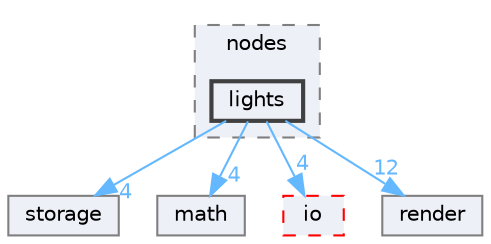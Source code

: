 digraph "src/classes/nodes/lights"
{
 // LATEX_PDF_SIZE
  bgcolor="transparent";
  edge [fontname=Helvetica,fontsize=10,labelfontname=Helvetica,labelfontsize=10];
  node [fontname=Helvetica,fontsize=10,shape=box,height=0.2,width=0.4];
  compound=true
  subgraph clusterdir_27d2482428742dd719ba843f58f9643f {
    graph [ bgcolor="#edf0f7", pencolor="grey50", label="nodes", fontname=Helvetica,fontsize=10 style="filled,dashed", URL="dir_27d2482428742dd719ba843f58f9643f.html",tooltip=""]
  dir_50d9b5c282cafe7e45ba380ada578725 [label="lights", fillcolor="#edf0f7", color="grey25", style="filled,bold", URL="dir_50d9b5c282cafe7e45ba380ada578725.html",tooltip=""];
  }
  dir_452baf35e1d7639c9f2a5ece4ec85855 [label="storage", fillcolor="#edf0f7", color="grey50", style="filled", URL="dir_452baf35e1d7639c9f2a5ece4ec85855.html",tooltip=""];
  dir_ae9a93452e2a84339148a16bcf2eb561 [label="math", fillcolor="#edf0f7", color="grey50", style="filled", URL="dir_ae9a93452e2a84339148a16bcf2eb561.html",tooltip=""];
  dir_c184e51c84f2c3f0345bbc8a0d75d3e1 [label="io", fillcolor="#edf0f7", color="red", style="filled,dashed", URL="dir_c184e51c84f2c3f0345bbc8a0d75d3e1.html",tooltip=""];
  dir_e488ee1cea97fb16abdb5ccc78d2123b [label="render", fillcolor="#edf0f7", color="grey50", style="filled", URL="dir_e488ee1cea97fb16abdb5ccc78d2123b.html",tooltip=""];
  dir_50d9b5c282cafe7e45ba380ada578725->dir_452baf35e1d7639c9f2a5ece4ec85855 [headlabel="4", labeldistance=1.5 headhref="dir_000009_000021.html" href="dir_000009_000021.html" color="steelblue1" fontcolor="steelblue1"];
  dir_50d9b5c282cafe7e45ba380ada578725->dir_ae9a93452e2a84339148a16bcf2eb561 [headlabel="4", labeldistance=1.5 headhref="dir_000009_000011.html" href="dir_000009_000011.html" color="steelblue1" fontcolor="steelblue1"];
  dir_50d9b5c282cafe7e45ba380ada578725->dir_c184e51c84f2c3f0345bbc8a0d75d3e1 [headlabel="4", labeldistance=1.5 headhref="dir_000009_000008.html" href="dir_000009_000008.html" color="steelblue1" fontcolor="steelblue1"];
  dir_50d9b5c282cafe7e45ba380ada578725->dir_e488ee1cea97fb16abdb5ccc78d2123b [headlabel="12", labeldistance=1.5 headhref="dir_000009_000017.html" href="dir_000009_000017.html" color="steelblue1" fontcolor="steelblue1"];
}
